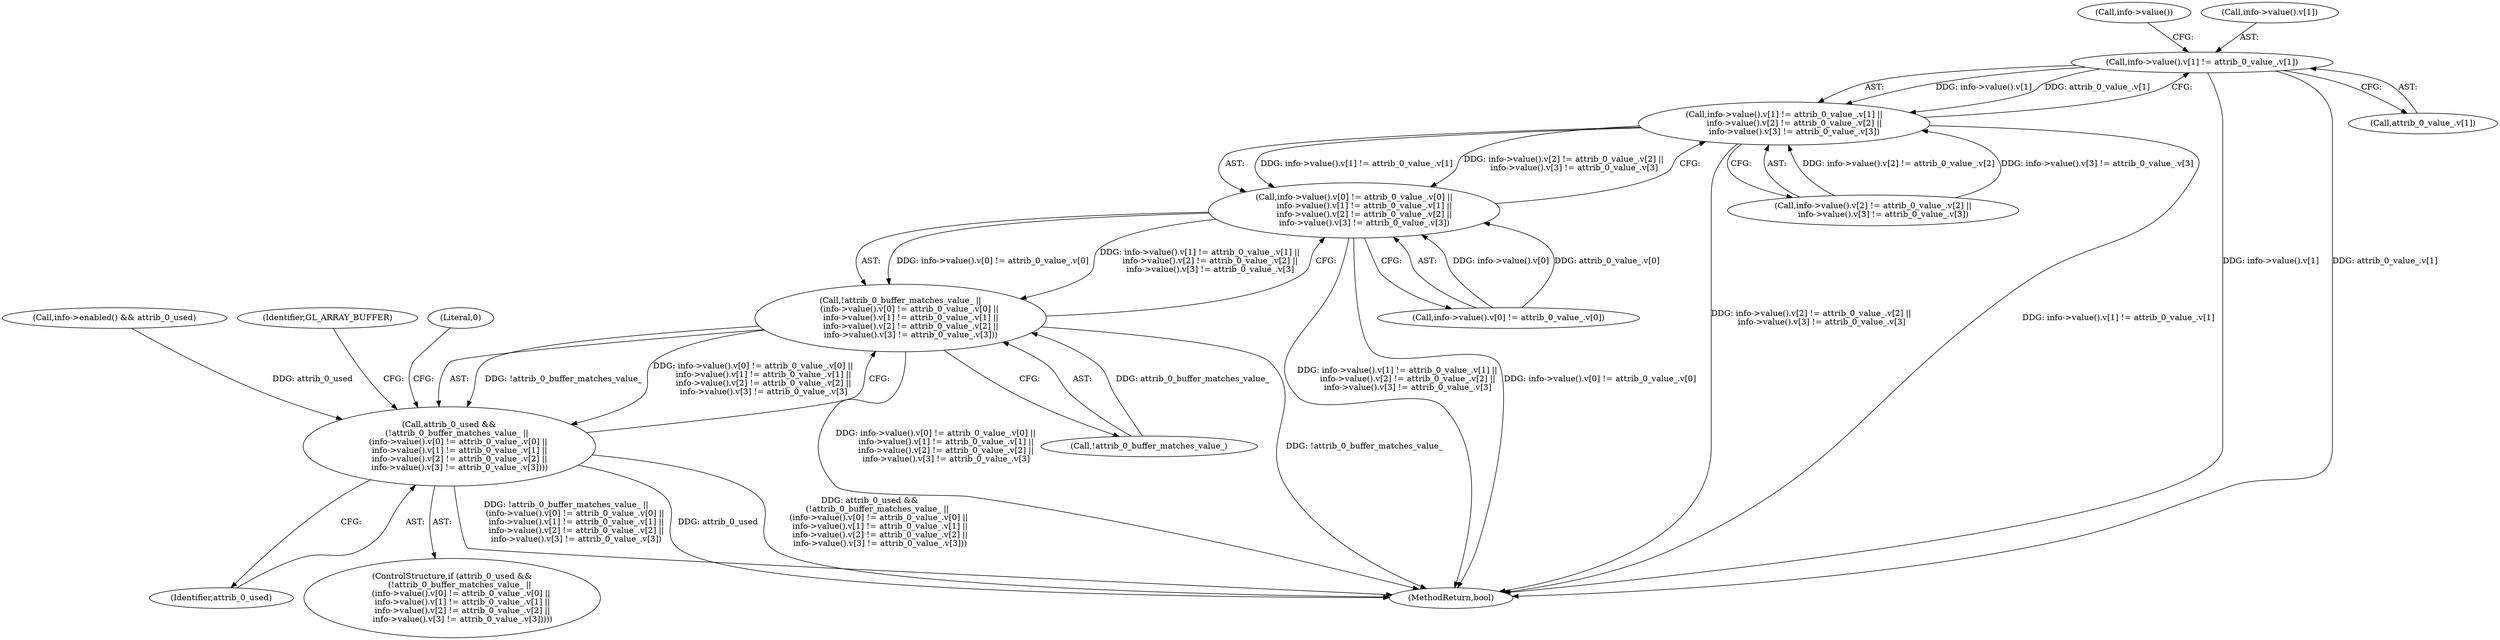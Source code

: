 digraph "1_Chrome_8f0b86c2fc77fca1508d81314f864011abe25f04@array" {
"1000222" [label="(Call,info->value().v[1] != attrib_0_value_.v[1])"];
"1000221" [label="(Call,info->value().v[1] != attrib_0_value_.v[1] ||\n        info->value().v[2] != attrib_0_value_.v[2] ||\n        info->value().v[3] != attrib_0_value_.v[3])"];
"1000209" [label="(Call,info->value().v[0] != attrib_0_value_.v[0] ||\n        info->value().v[1] != attrib_0_value_.v[1] ||\n        info->value().v[2] != attrib_0_value_.v[2] ||\n        info->value().v[3] != attrib_0_value_.v[3])"];
"1000206" [label="(Call,!attrib_0_buffer_matches_value_ ||\n       (info->value().v[0] != attrib_0_value_.v[0] ||\n        info->value().v[1] != attrib_0_value_.v[1] ||\n        info->value().v[2] != attrib_0_value_.v[2] ||\n        info->value().v[3] != attrib_0_value_.v[3]))"];
"1000204" [label="(Call,attrib_0_used &&\n      (!attrib_0_buffer_matches_value_ ||\n       (info->value().v[0] != attrib_0_value_.v[0] ||\n        info->value().v[1] != attrib_0_value_.v[1] ||\n        info->value().v[2] != attrib_0_value_.v[2] ||\n        info->value().v[3] != attrib_0_value_.v[3])))"];
"1000221" [label="(Call,info->value().v[1] != attrib_0_value_.v[1] ||\n        info->value().v[2] != attrib_0_value_.v[2] ||\n        info->value().v[3] != attrib_0_value_.v[3])"];
"1000209" [label="(Call,info->value().v[0] != attrib_0_value_.v[0] ||\n        info->value().v[1] != attrib_0_value_.v[1] ||\n        info->value().v[2] != attrib_0_value_.v[2] ||\n        info->value().v[3] != attrib_0_value_.v[3])"];
"1000129" [label="(Call,info->enabled() && attrib_0_used)"];
"1000207" [label="(Call,!attrib_0_buffer_matches_value_)"];
"1000233" [label="(Call,info->value().v[2] != attrib_0_value_.v[2] ||\n        info->value().v[3] != attrib_0_value_.v[3])"];
"1000206" [label="(Call,!attrib_0_buffer_matches_value_ ||\n       (info->value().v[0] != attrib_0_value_.v[0] ||\n        info->value().v[1] != attrib_0_value_.v[1] ||\n        info->value().v[2] != attrib_0_value_.v[2] ||\n        info->value().v[3] != attrib_0_value_.v[3]))"];
"1000205" [label="(Identifier,attrib_0_used)"];
"1000297" [label="(MethodReturn,bool)"];
"1000228" [label="(Call,attrib_0_value_.v[1])"];
"1000203" [label="(ControlStructure,if (attrib_0_used &&\n      (!attrib_0_buffer_matches_value_ ||\n       (info->value().v[0] != attrib_0_value_.v[0] ||\n        info->value().v[1] != attrib_0_value_.v[1] ||\n        info->value().v[2] != attrib_0_value_.v[2] ||\n        info->value().v[3] != attrib_0_value_.v[3]))))"];
"1000222" [label="(Call,info->value().v[1] != attrib_0_value_.v[1])"];
"1000237" [label="(Call,info->value())"];
"1000259" [label="(Identifier,GL_ARRAY_BUFFER)"];
"1000204" [label="(Call,attrib_0_used &&\n      (!attrib_0_buffer_matches_value_ ||\n       (info->value().v[0] != attrib_0_value_.v[0] ||\n        info->value().v[1] != attrib_0_value_.v[1] ||\n        info->value().v[2] != attrib_0_value_.v[2] ||\n        info->value().v[3] != attrib_0_value_.v[3])))"];
"1000280" [label="(Literal,0)"];
"1000223" [label="(Call,info->value().v[1])"];
"1000210" [label="(Call,info->value().v[0] != attrib_0_value_.v[0])"];
"1000222" -> "1000221"  [label="AST: "];
"1000222" -> "1000228"  [label="CFG: "];
"1000223" -> "1000222"  [label="AST: "];
"1000228" -> "1000222"  [label="AST: "];
"1000237" -> "1000222"  [label="CFG: "];
"1000221" -> "1000222"  [label="CFG: "];
"1000222" -> "1000297"  [label="DDG: info->value().v[1]"];
"1000222" -> "1000297"  [label="DDG: attrib_0_value_.v[1]"];
"1000222" -> "1000221"  [label="DDG: info->value().v[1]"];
"1000222" -> "1000221"  [label="DDG: attrib_0_value_.v[1]"];
"1000221" -> "1000209"  [label="AST: "];
"1000221" -> "1000233"  [label="CFG: "];
"1000233" -> "1000221"  [label="AST: "];
"1000209" -> "1000221"  [label="CFG: "];
"1000221" -> "1000297"  [label="DDG: info->value().v[2] != attrib_0_value_.v[2] ||\n        info->value().v[3] != attrib_0_value_.v[3]"];
"1000221" -> "1000297"  [label="DDG: info->value().v[1] != attrib_0_value_.v[1]"];
"1000221" -> "1000209"  [label="DDG: info->value().v[1] != attrib_0_value_.v[1]"];
"1000221" -> "1000209"  [label="DDG: info->value().v[2] != attrib_0_value_.v[2] ||\n        info->value().v[3] != attrib_0_value_.v[3]"];
"1000233" -> "1000221"  [label="DDG: info->value().v[2] != attrib_0_value_.v[2]"];
"1000233" -> "1000221"  [label="DDG: info->value().v[3] != attrib_0_value_.v[3]"];
"1000209" -> "1000206"  [label="AST: "];
"1000209" -> "1000210"  [label="CFG: "];
"1000210" -> "1000209"  [label="AST: "];
"1000206" -> "1000209"  [label="CFG: "];
"1000209" -> "1000297"  [label="DDG: info->value().v[1] != attrib_0_value_.v[1] ||\n        info->value().v[2] != attrib_0_value_.v[2] ||\n        info->value().v[3] != attrib_0_value_.v[3]"];
"1000209" -> "1000297"  [label="DDG: info->value().v[0] != attrib_0_value_.v[0]"];
"1000209" -> "1000206"  [label="DDG: info->value().v[0] != attrib_0_value_.v[0]"];
"1000209" -> "1000206"  [label="DDG: info->value().v[1] != attrib_0_value_.v[1] ||\n        info->value().v[2] != attrib_0_value_.v[2] ||\n        info->value().v[3] != attrib_0_value_.v[3]"];
"1000210" -> "1000209"  [label="DDG: info->value().v[0]"];
"1000210" -> "1000209"  [label="DDG: attrib_0_value_.v[0]"];
"1000206" -> "1000204"  [label="AST: "];
"1000206" -> "1000207"  [label="CFG: "];
"1000207" -> "1000206"  [label="AST: "];
"1000204" -> "1000206"  [label="CFG: "];
"1000206" -> "1000297"  [label="DDG: info->value().v[0] != attrib_0_value_.v[0] ||\n        info->value().v[1] != attrib_0_value_.v[1] ||\n        info->value().v[2] != attrib_0_value_.v[2] ||\n        info->value().v[3] != attrib_0_value_.v[3]"];
"1000206" -> "1000297"  [label="DDG: !attrib_0_buffer_matches_value_"];
"1000206" -> "1000204"  [label="DDG: !attrib_0_buffer_matches_value_"];
"1000206" -> "1000204"  [label="DDG: info->value().v[0] != attrib_0_value_.v[0] ||\n        info->value().v[1] != attrib_0_value_.v[1] ||\n        info->value().v[2] != attrib_0_value_.v[2] ||\n        info->value().v[3] != attrib_0_value_.v[3]"];
"1000207" -> "1000206"  [label="DDG: attrib_0_buffer_matches_value_"];
"1000204" -> "1000203"  [label="AST: "];
"1000204" -> "1000205"  [label="CFG: "];
"1000205" -> "1000204"  [label="AST: "];
"1000259" -> "1000204"  [label="CFG: "];
"1000280" -> "1000204"  [label="CFG: "];
"1000204" -> "1000297"  [label="DDG: !attrib_0_buffer_matches_value_ ||\n       (info->value().v[0] != attrib_0_value_.v[0] ||\n        info->value().v[1] != attrib_0_value_.v[1] ||\n        info->value().v[2] != attrib_0_value_.v[2] ||\n        info->value().v[3] != attrib_0_value_.v[3])"];
"1000204" -> "1000297"  [label="DDG: attrib_0_used"];
"1000204" -> "1000297"  [label="DDG: attrib_0_used &&\n      (!attrib_0_buffer_matches_value_ ||\n       (info->value().v[0] != attrib_0_value_.v[0] ||\n        info->value().v[1] != attrib_0_value_.v[1] ||\n        info->value().v[2] != attrib_0_value_.v[2] ||\n        info->value().v[3] != attrib_0_value_.v[3]))"];
"1000129" -> "1000204"  [label="DDG: attrib_0_used"];
}
